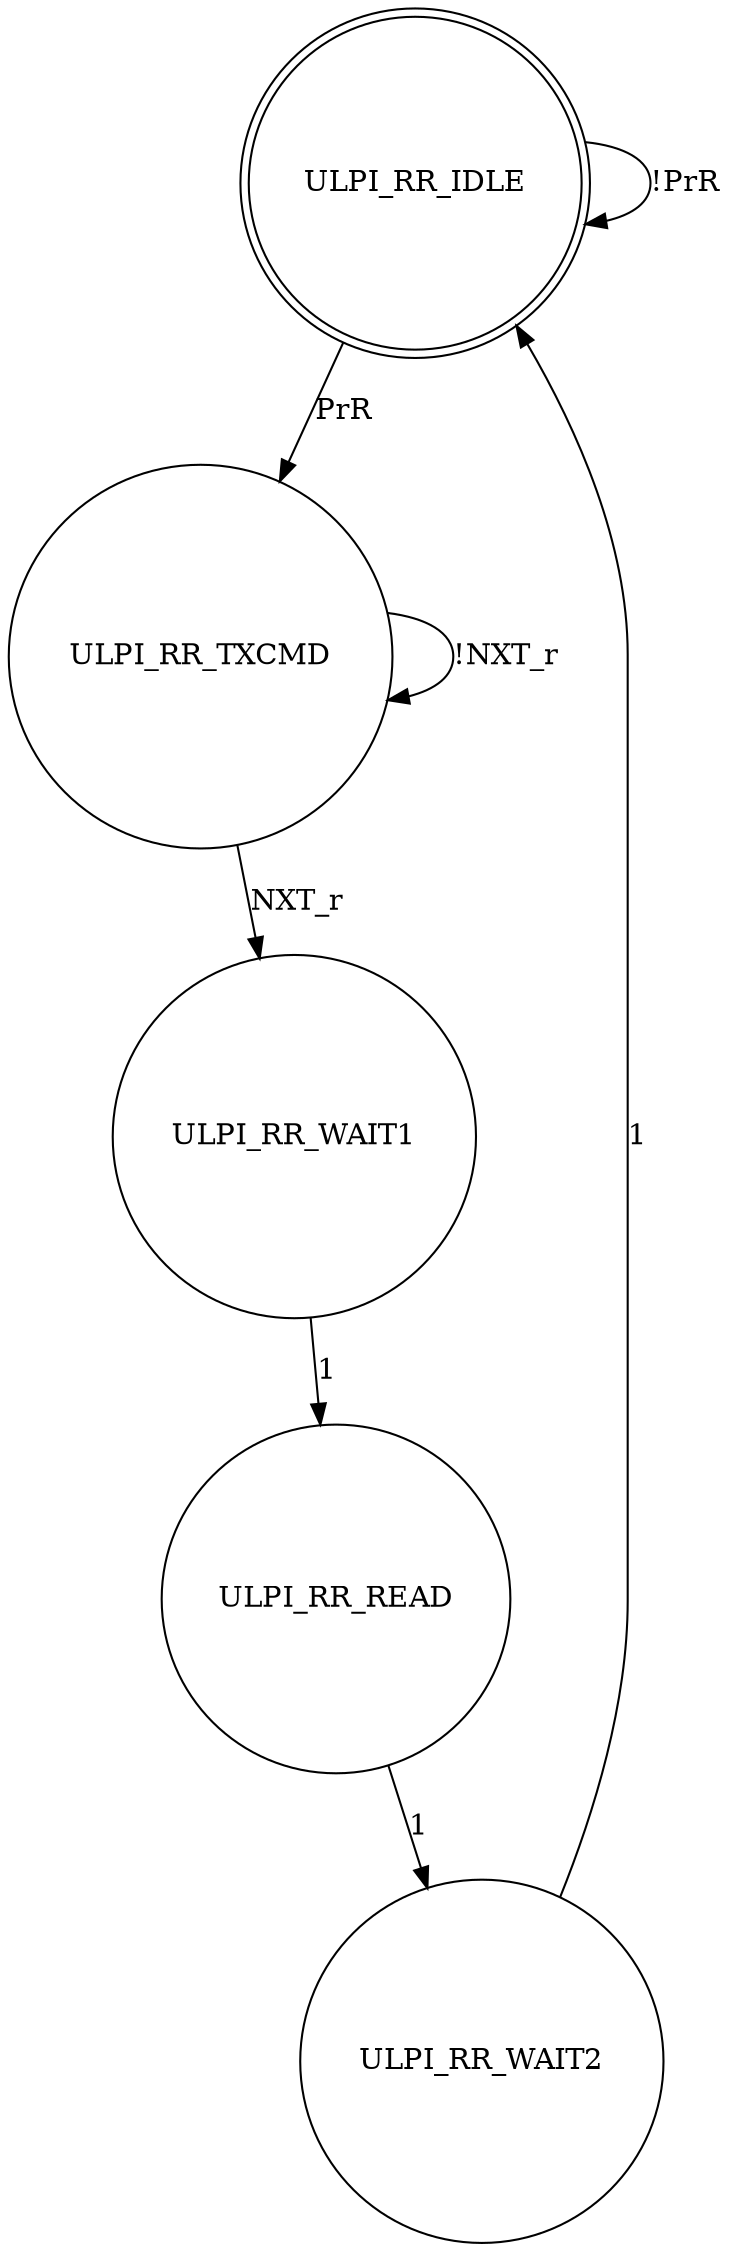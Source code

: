 digraph ULPI_REG_READ_states
{
    // label = "ULPI_REG_READ states machine";
    nodesep = 0.4;
    splines="spline";

    a [label="ULPI_RR_IDLE", shape="doublecircle"];
    b [label="ULPI_RR_TXCMD", shape="circle"];
    c [label="ULPI_RR_WAIT1", shape="circle"];
    d [label="ULPI_RR_READ", shape="circle"];
    e [label="ULPI_RR_WAIT2", shape="circle"];

    a -> a [label="!PrR"];
    a -> b [label="PrR"];

    b -> b [label="!NXT_r"];
    b -> c [label="NXT_r"];

    c -> d [label="1"];

    d -> e [label="1"];

    e -> a [label="1"];
}